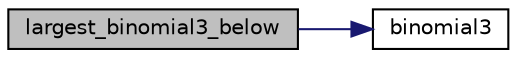 digraph "largest_binomial3_below"
{
  edge [fontname="Helvetica",fontsize="10",labelfontname="Helvetica",labelfontsize="10"];
  node [fontname="Helvetica",fontsize="10",shape=record];
  rankdir="LR";
  Node56 [label="largest_binomial3_below",height=0.2,width=0.4,color="black", fillcolor="grey75", style="filled", fontcolor="black"];
  Node56 -> Node57 [color="midnightblue",fontsize="10",style="solid",fontname="Helvetica"];
  Node57 [label="binomial3",height=0.2,width=0.4,color="black", fillcolor="white", style="filled",URL="$d3/d00/inc__gen__global_8_c.html#a58ef2cf9e983b13e8925bbeb3569cf1d"];
}
